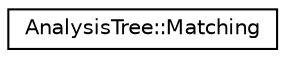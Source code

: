 digraph "Graphical Class Hierarchy"
{
  edge [fontname="Helvetica",fontsize="10",labelfontname="Helvetica",labelfontsize="10"];
  node [fontname="Helvetica",fontsize="10",shape=record];
  rankdir="LR";
  Node1 [label="AnalysisTree::Matching",height=0.2,width=0.4,color="black", fillcolor="white", style="filled",URL="$d8/d42/classAnalysisTree_1_1Matching.html"];
}
